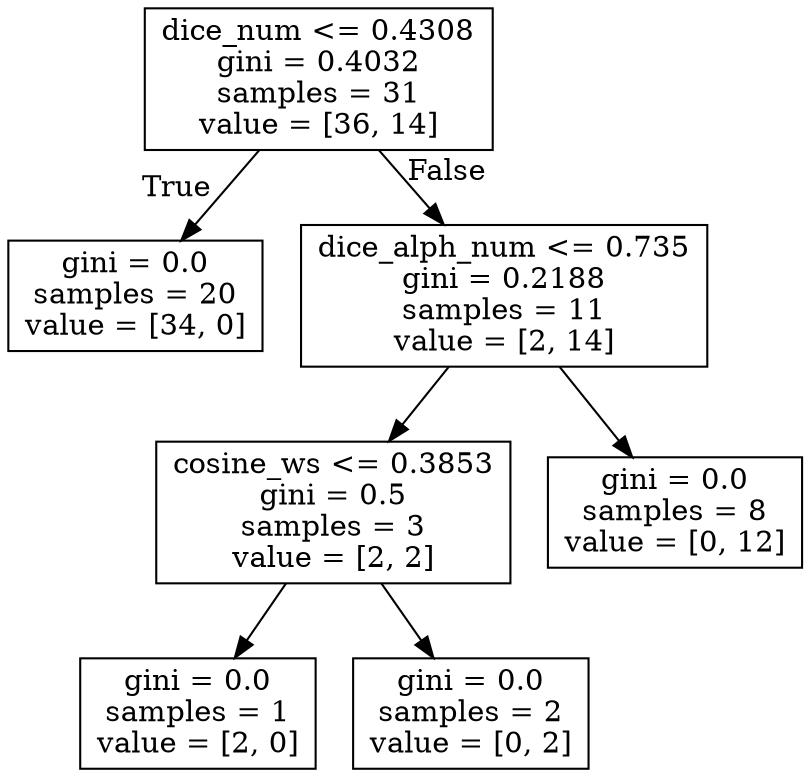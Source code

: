 digraph Tree {
node [shape=box] ;
0 [label="dice_num <= 0.4308\ngini = 0.4032\nsamples = 31\nvalue = [36, 14]"] ;
1 [label="gini = 0.0\nsamples = 20\nvalue = [34, 0]"] ;
0 -> 1 [labeldistance=2.5, labelangle=45, headlabel="True"] ;
2 [label="dice_alph_num <= 0.735\ngini = 0.2188\nsamples = 11\nvalue = [2, 14]"] ;
0 -> 2 [labeldistance=2.5, labelangle=-45, headlabel="False"] ;
3 [label="cosine_ws <= 0.3853\ngini = 0.5\nsamples = 3\nvalue = [2, 2]"] ;
2 -> 3 ;
4 [label="gini = 0.0\nsamples = 1\nvalue = [2, 0]"] ;
3 -> 4 ;
5 [label="gini = 0.0\nsamples = 2\nvalue = [0, 2]"] ;
3 -> 5 ;
6 [label="gini = 0.0\nsamples = 8\nvalue = [0, 12]"] ;
2 -> 6 ;
}